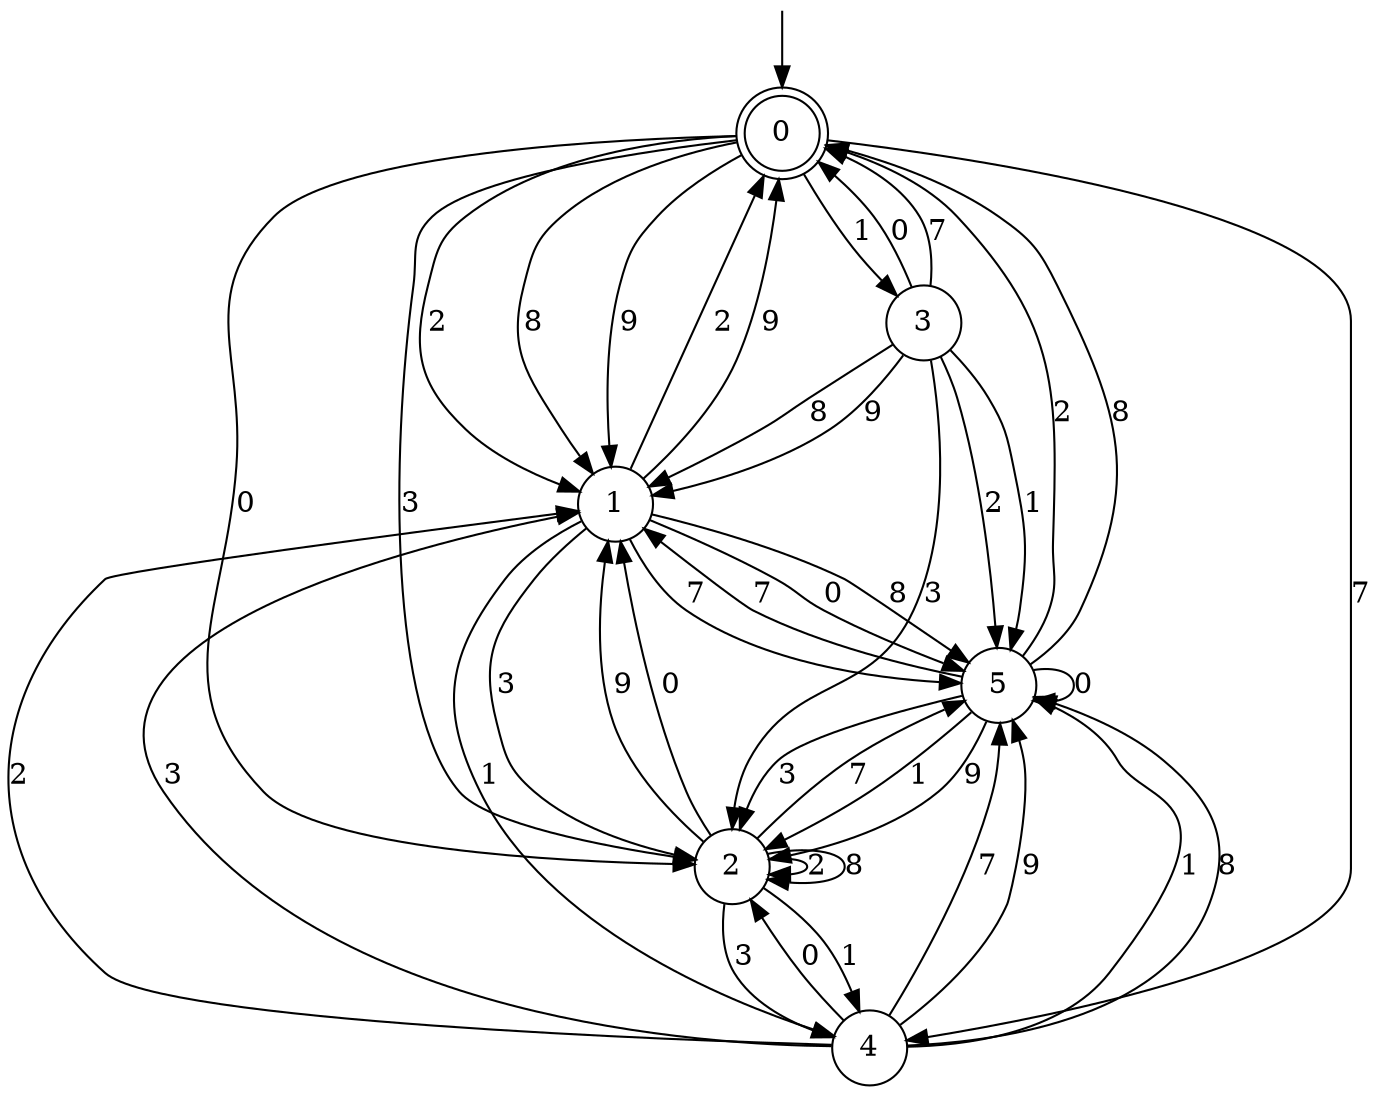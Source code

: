 digraph g {

	s0 [shape="doublecircle" label="0"];
	s1 [shape="circle" label="1"];
	s2 [shape="circle" label="2"];
	s3 [shape="circle" label="3"];
	s4 [shape="circle" label="4"];
	s5 [shape="circle" label="5"];
	s0 -> s1 [label="2"];
	s0 -> s2 [label="0"];
	s0 -> s3 [label="1"];
	s0 -> s2 [label="3"];
	s0 -> s1 [label="8"];
	s0 -> s4 [label="7"];
	s0 -> s1 [label="9"];
	s1 -> s0 [label="2"];
	s1 -> s5 [label="0"];
	s1 -> s4 [label="1"];
	s1 -> s2 [label="3"];
	s1 -> s5 [label="8"];
	s1 -> s5 [label="7"];
	s1 -> s0 [label="9"];
	s2 -> s2 [label="2"];
	s2 -> s1 [label="0"];
	s2 -> s4 [label="1"];
	s2 -> s4 [label="3"];
	s2 -> s2 [label="8"];
	s2 -> s5 [label="7"];
	s2 -> s1 [label="9"];
	s3 -> s5 [label="2"];
	s3 -> s0 [label="0"];
	s3 -> s5 [label="1"];
	s3 -> s2 [label="3"];
	s3 -> s1 [label="8"];
	s3 -> s0 [label="7"];
	s3 -> s1 [label="9"];
	s4 -> s1 [label="2"];
	s4 -> s2 [label="0"];
	s4 -> s5 [label="1"];
	s4 -> s1 [label="3"];
	s4 -> s5 [label="8"];
	s4 -> s5 [label="7"];
	s4 -> s5 [label="9"];
	s5 -> s0 [label="2"];
	s5 -> s5 [label="0"];
	s5 -> s2 [label="1"];
	s5 -> s2 [label="3"];
	s5 -> s0 [label="8"];
	s5 -> s1 [label="7"];
	s5 -> s2 [label="9"];

__start0 [label="" shape="none" width="0" height="0"];
__start0 -> s0;

}
